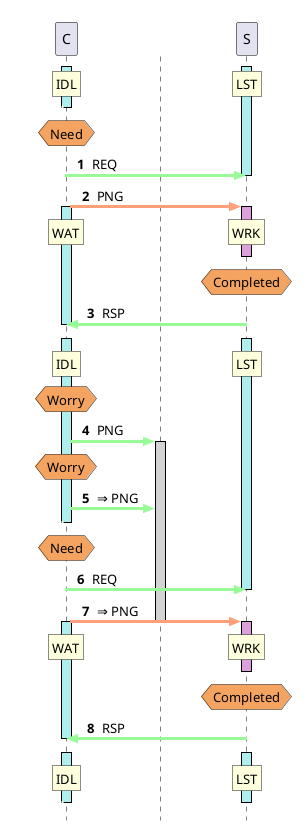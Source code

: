@startuml
hide unlinked
autonumber " <b>#</b> "
skinparam style strictuml
skinparam shadowing false
skinparam linelineStrategy solid
skinparam sequence {
ArrowThickness 3
ActorBorderColor Black
LifeLineBorderColor Black
LifeLineBackgroundColor Black
ParticipantBorderColor Black
}
skinparam ControlBorderColor White
skinparam ControlBackgroundColor White
skinparam ParticipantPadding 50
skinparam BoxPadding 25
participant "C" as A0 order 10100
participant "S" as A1 order 10200
activate A0 #PaleTurquoise
activate A1 #PaleTurquoise
rnote over A0 : IDL
/ rnote over A1 : LST
autonumber stop
[<[#White]-- A0
autonumber resume
deactivate A0
hnote over A0 #SandyBrown: Need
A0 -[#PaleGreen]> A1 : REQ
deactivate A1
A0 -[#LightSalmon]> A1 : PNG
activate A0 #PaleTurquoise
activate A1 #Plum
rnote over A0 : WAT
/ rnote over A1 : WRK
autonumber stop
[<[#White]-- A0
autonumber resume
deactivate A1
hnote over A1 #SandyBrown: Completed
A1 -[#PaleGreen]> A0 : RSP
deactivate A0
autonumber stop
[<[#White]-- A0
autonumber resume
activate A0 #PaleTurquoise
activate A1 #PaleTurquoise
rnote over A0 : IDL
/ rnote over A1 : LST
hnote over A0 #SandyBrown: Worry
control " " as T0 order 10101
A0 -[#PaleGreen]> T0 : PNG
activate T0 #LightGray
hnote over A0 #SandyBrown: Worry
A0 -[#PaleGreen]> T0 : &#8658; PNG
autonumber stop
[<[#White]-- A0
autonumber resume
deactivate A0
hnote over A0 #SandyBrown: Need
A0 -[#PaleGreen]> A1 : REQ
deactivate A1
A0 -[#LightSalmon]> A1 : &#8658; PNG
deactivate T0
activate A0 #PaleTurquoise
activate A1 #Plum
rnote over A0 : WAT
/ rnote over A1 : WRK
autonumber stop
[<[#White]-- A0
autonumber resume
deactivate A1
hnote over A1 #SandyBrown: Completed
A1 -[#PaleGreen]> A0 : RSP
deactivate A0
autonumber stop
[<[#White]-- A0
autonumber resume
activate A0 #PaleTurquoise
activate A1 #PaleTurquoise
rnote over A0 : IDL
/ rnote over A1 : LST
autonumber stop
[<[#White]-- A0
autonumber resume
deactivate A0
deactivate A1
@enduml
